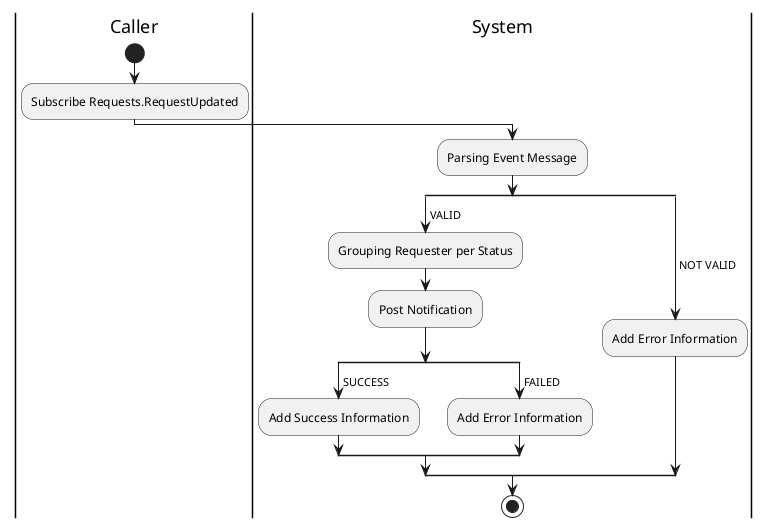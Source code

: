 @startuml NOTIFICATION_SubscribeCommitRequest

skinparam ConditionEndStyle hline
skinparam conditionStyle diamond
skinparam Monochrome true
skinparam Shadowing false

|Caller|
start
:Subscribe Requests.RequestUpdated;

|System|
:Parsing Event Message;
split
    -> VALID;
    :Grouping Requester per Status;
    :Post Notification;
    split
        -> SUCCESS;
        :Add Success Information;
    split again
        -> FAILED;
        :Add Error Information;
    end split
split again
    -> NOT VALID;
    :Add Error Information;
end split
stop

@enduml